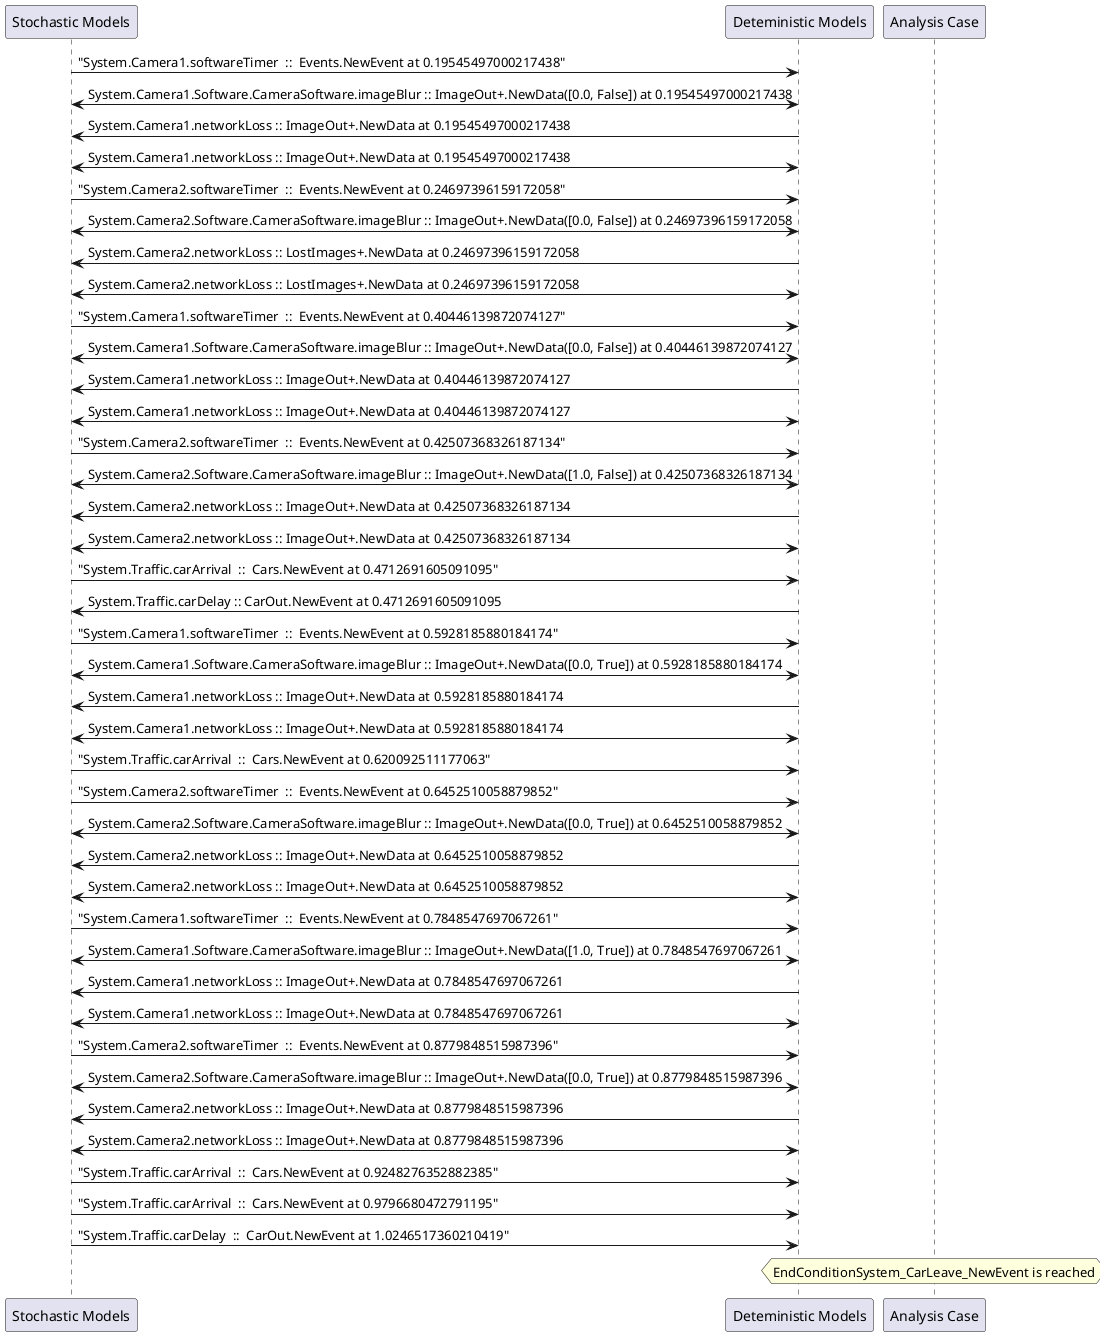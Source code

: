 
	@startuml
	participant "Stochastic Models" as stochmodel
	participant "Deteministic Models" as detmodel
	participant "Analysis Case" as analysis
	{11584_stop} stochmodel -> detmodel : "System.Camera1.softwareTimer  ::  Events.NewEvent at 0.19545497000217438"
detmodel <-> stochmodel : System.Camera1.Software.CameraSoftware.imageBlur :: ImageOut+.NewData([0.0, False]) at 0.19545497000217438
detmodel -> stochmodel : System.Camera1.networkLoss :: ImageOut+.NewData at 0.19545497000217438
detmodel <-> stochmodel : System.Camera1.networkLoss :: ImageOut+.NewData at 0.19545497000217438
{11600_stop} stochmodel -> detmodel : "System.Camera2.softwareTimer  ::  Events.NewEvent at 0.24697396159172058"
detmodel <-> stochmodel : System.Camera2.Software.CameraSoftware.imageBlur :: ImageOut+.NewData([0.0, False]) at 0.24697396159172058
detmodel -> stochmodel : System.Camera2.networkLoss :: LostImages+.NewData at 0.24697396159172058
detmodel <-> stochmodel : System.Camera2.networkLoss :: LostImages+.NewData at 0.24697396159172058
{11585_stop} stochmodel -> detmodel : "System.Camera1.softwareTimer  ::  Events.NewEvent at 0.40446139872074127"
detmodel <-> stochmodel : System.Camera1.Software.CameraSoftware.imageBlur :: ImageOut+.NewData([0.0, False]) at 0.40446139872074127
detmodel -> stochmodel : System.Camera1.networkLoss :: ImageOut+.NewData at 0.40446139872074127
detmodel <-> stochmodel : System.Camera1.networkLoss :: ImageOut+.NewData at 0.40446139872074127
{11601_stop} stochmodel -> detmodel : "System.Camera2.softwareTimer  ::  Events.NewEvent at 0.42507368326187134"
detmodel <-> stochmodel : System.Camera2.Software.CameraSoftware.imageBlur :: ImageOut+.NewData([1.0, False]) at 0.42507368326187134
detmodel -> stochmodel : System.Camera2.networkLoss :: ImageOut+.NewData at 0.42507368326187134
detmodel <-> stochmodel : System.Camera2.networkLoss :: ImageOut+.NewData at 0.42507368326187134
{11615_stop} stochmodel -> detmodel : "System.Traffic.carArrival  ::  Cars.NewEvent at 0.4712691605091095"
{11625_start} detmodel -> stochmodel : System.Traffic.carDelay :: CarOut.NewEvent at 0.4712691605091095
{11586_stop} stochmodel -> detmodel : "System.Camera1.softwareTimer  ::  Events.NewEvent at 0.5928185880184174"
detmodel <-> stochmodel : System.Camera1.Software.CameraSoftware.imageBlur :: ImageOut+.NewData([0.0, True]) at 0.5928185880184174
detmodel -> stochmodel : System.Camera1.networkLoss :: ImageOut+.NewData at 0.5928185880184174
detmodel <-> stochmodel : System.Camera1.networkLoss :: ImageOut+.NewData at 0.5928185880184174
{11616_stop} stochmodel -> detmodel : "System.Traffic.carArrival  ::  Cars.NewEvent at 0.620092511177063"
{11602_stop} stochmodel -> detmodel : "System.Camera2.softwareTimer  ::  Events.NewEvent at 0.6452510058879852"
detmodel <-> stochmodel : System.Camera2.Software.CameraSoftware.imageBlur :: ImageOut+.NewData([0.0, True]) at 0.6452510058879852
detmodel -> stochmodel : System.Camera2.networkLoss :: ImageOut+.NewData at 0.6452510058879852
detmodel <-> stochmodel : System.Camera2.networkLoss :: ImageOut+.NewData at 0.6452510058879852
{11587_stop} stochmodel -> detmodel : "System.Camera1.softwareTimer  ::  Events.NewEvent at 0.7848547697067261"
detmodel <-> stochmodel : System.Camera1.Software.CameraSoftware.imageBlur :: ImageOut+.NewData([1.0, True]) at 0.7848547697067261
detmodel -> stochmodel : System.Camera1.networkLoss :: ImageOut+.NewData at 0.7848547697067261
detmodel <-> stochmodel : System.Camera1.networkLoss :: ImageOut+.NewData at 0.7848547697067261
{11603_stop} stochmodel -> detmodel : "System.Camera2.softwareTimer  ::  Events.NewEvent at 0.8779848515987396"
detmodel <-> stochmodel : System.Camera2.Software.CameraSoftware.imageBlur :: ImageOut+.NewData([0.0, True]) at 0.8779848515987396
detmodel -> stochmodel : System.Camera2.networkLoss :: ImageOut+.NewData at 0.8779848515987396
detmodel <-> stochmodel : System.Camera2.networkLoss :: ImageOut+.NewData at 0.8779848515987396
{11617_stop} stochmodel -> detmodel : "System.Traffic.carArrival  ::  Cars.NewEvent at 0.9248276352882385"
{11618_stop} stochmodel -> detmodel : "System.Traffic.carArrival  ::  Cars.NewEvent at 0.9796680472791195"
{11625_stop} stochmodel -> detmodel : "System.Traffic.carDelay  ::  CarOut.NewEvent at 1.0246517360210419"
{11625_start} <-> {11625_stop} : delay
hnote over analysis 
EndConditionSystem_CarLeave_NewEvent is reached
endnote
@enduml